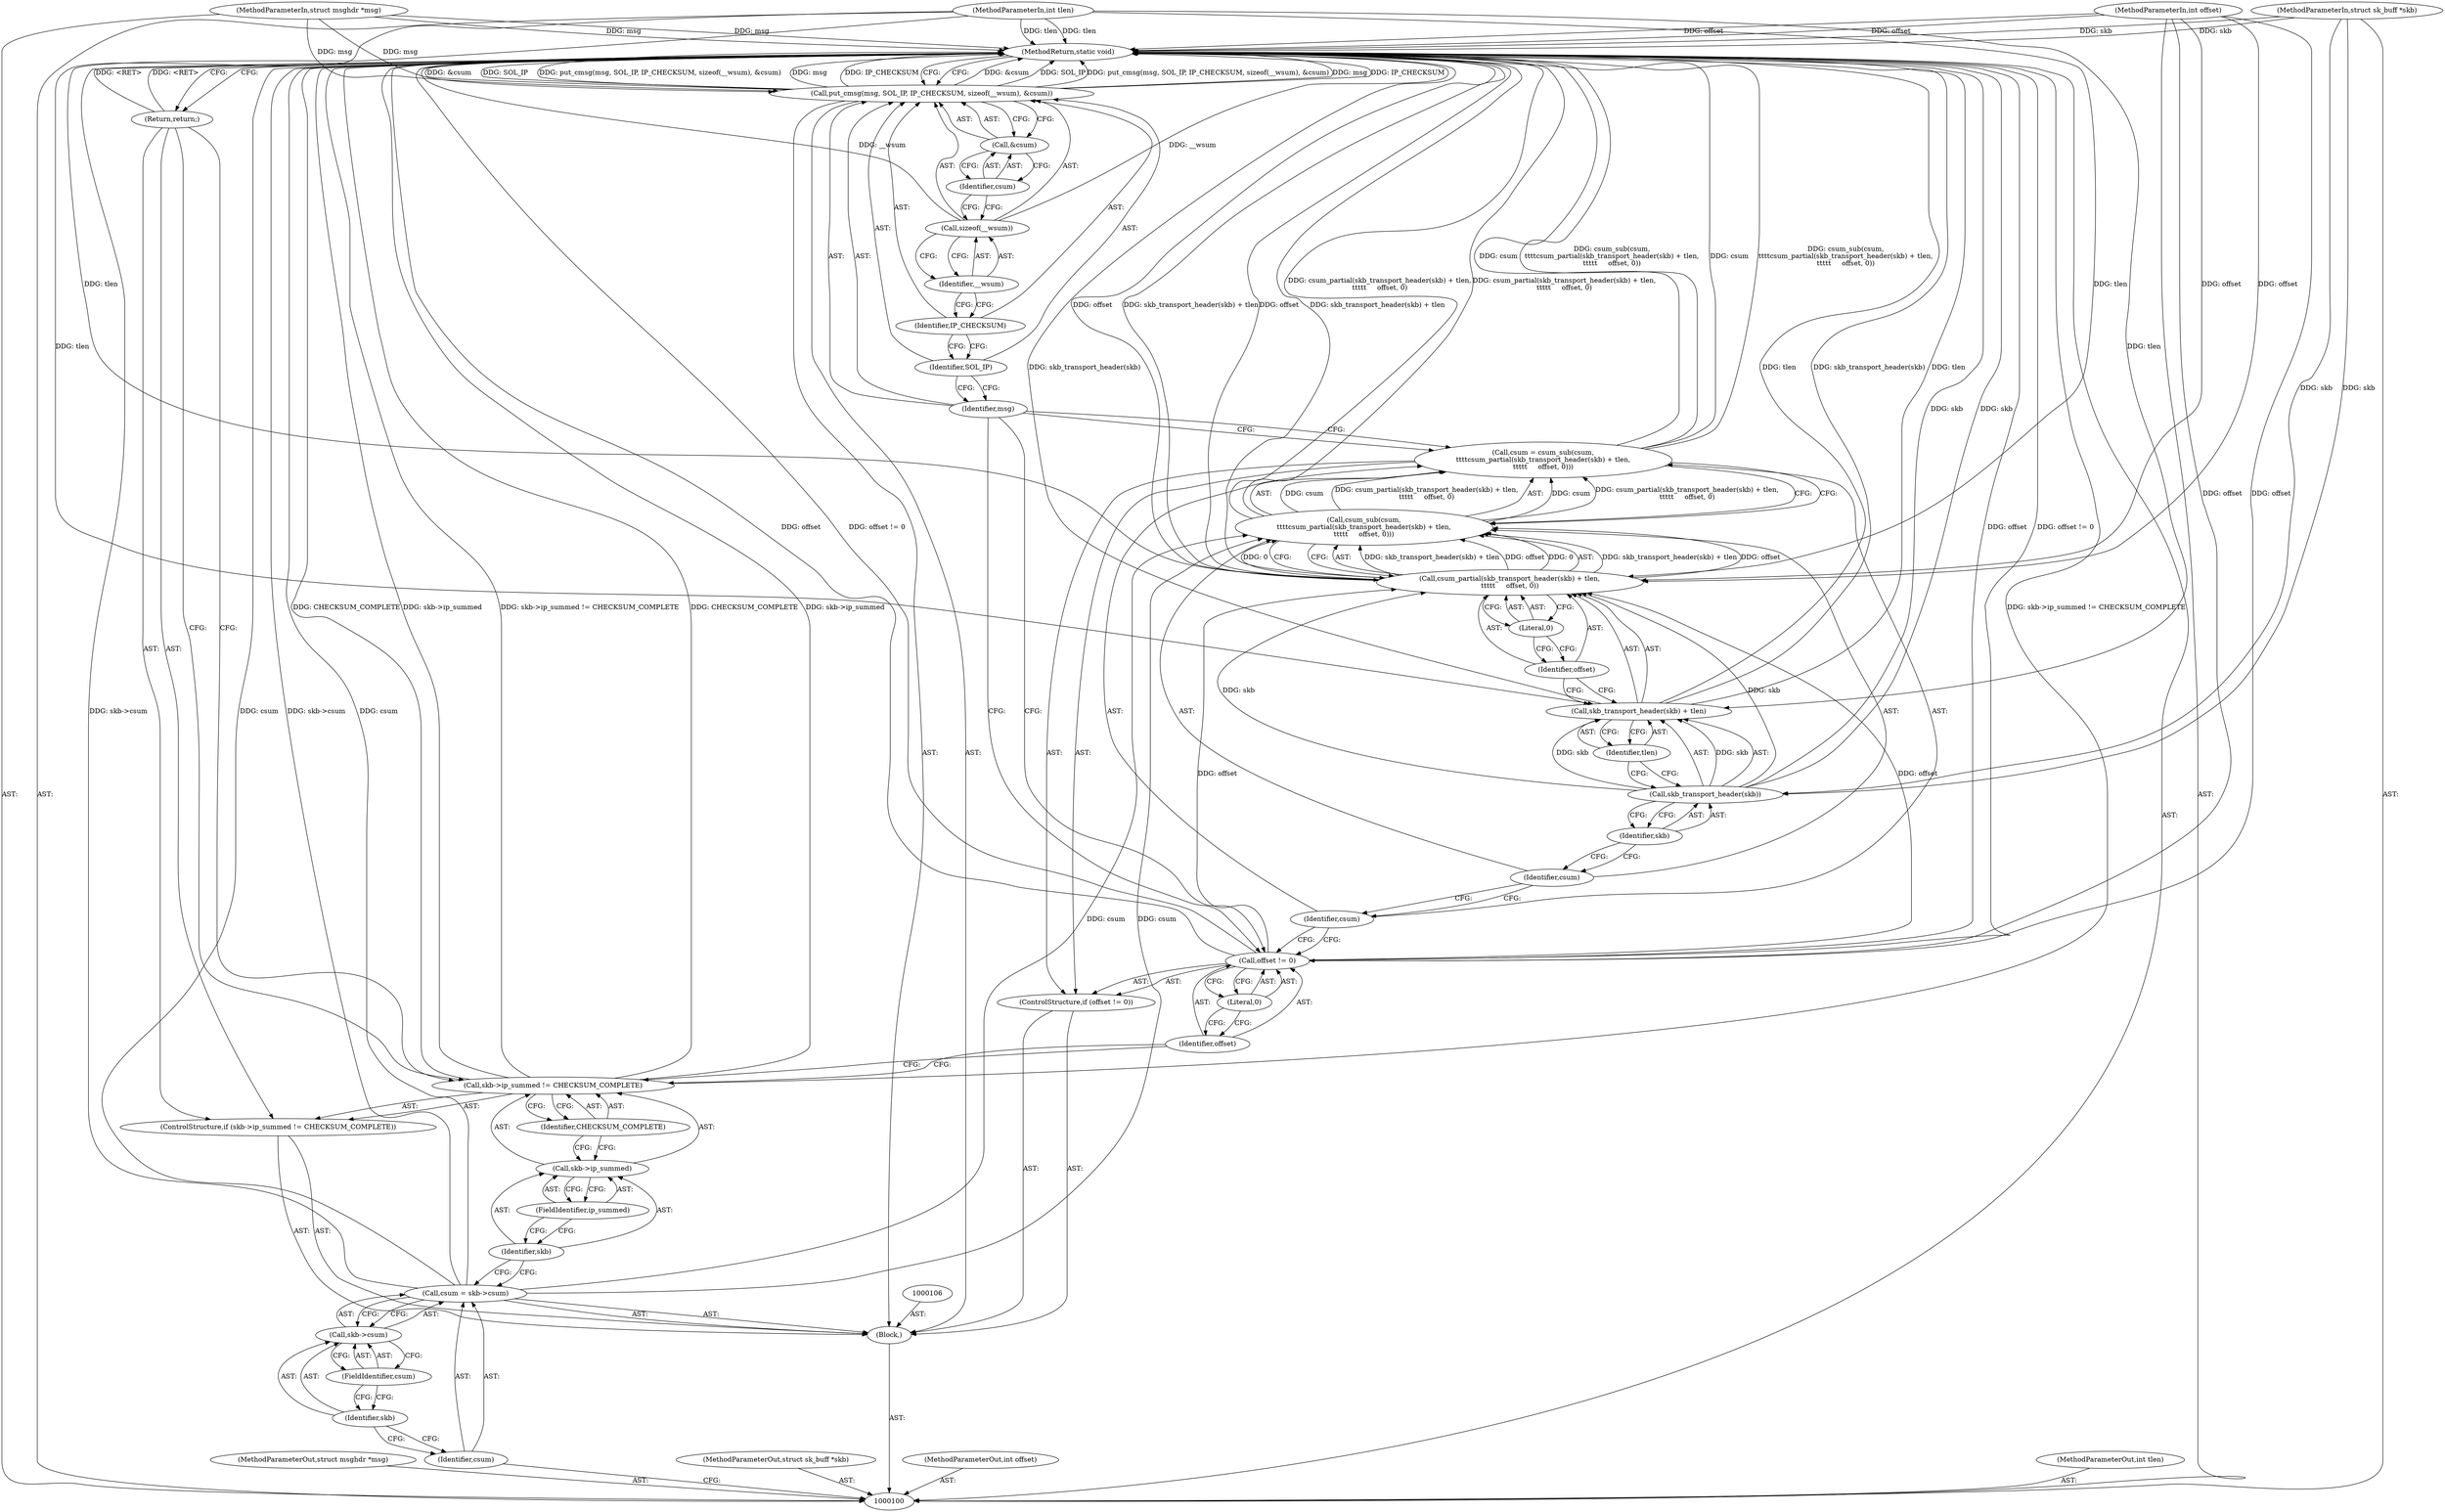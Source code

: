 digraph "1_linux_ca4ef4574f1ee5252e2cd365f8f5d5bafd048f32" {
"1000142" [label="(MethodReturn,static void)"];
"1000101" [label="(MethodParameterIn,struct msghdr *msg)"];
"1000202" [label="(MethodParameterOut,struct msghdr *msg)"];
"1000102" [label="(MethodParameterIn,struct sk_buff *skb)"];
"1000203" [label="(MethodParameterOut,struct sk_buff *skb)"];
"1000126" [label="(Identifier,csum)"];
"1000123" [label="(Call,csum = csum_sub(csum,\n\t\t\t\tcsum_partial(skb_transport_header(skb) + tlen,\n\t\t\t\t\t     offset, 0)))"];
"1000124" [label="(Identifier,csum)"];
"1000125" [label="(Call,csum_sub(csum,\n\t\t\t\tcsum_partial(skb_transport_header(skb) + tlen,\n\t\t\t\t\t     offset, 0)))"];
"1000128" [label="(Call,skb_transport_header(skb) + tlen)"];
"1000129" [label="(Call,skb_transport_header(skb))"];
"1000130" [label="(Identifier,skb)"];
"1000127" [label="(Call,csum_partial(skb_transport_header(skb) + tlen,\n\t\t\t\t\t     offset, 0))"];
"1000131" [label="(Identifier,tlen)"];
"1000132" [label="(Identifier,offset)"];
"1000133" [label="(Literal,0)"];
"1000135" [label="(Identifier,msg)"];
"1000136" [label="(Identifier,SOL_IP)"];
"1000134" [label="(Call,put_cmsg(msg, SOL_IP, IP_CHECKSUM, sizeof(__wsum), &csum))"];
"1000137" [label="(Identifier,IP_CHECKSUM)"];
"1000138" [label="(Call,sizeof(__wsum))"];
"1000139" [label="(Identifier,__wsum)"];
"1000140" [label="(Call,&csum)"];
"1000141" [label="(Identifier,csum)"];
"1000104" [label="(MethodParameterIn,int offset)"];
"1000205" [label="(MethodParameterOut,int offset)"];
"1000103" [label="(MethodParameterIn,int tlen)"];
"1000204" [label="(MethodParameterOut,int tlen)"];
"1000105" [label="(Block,)"];
"1000109" [label="(Call,skb->csum)"];
"1000110" [label="(Identifier,skb)"];
"1000111" [label="(FieldIdentifier,csum)"];
"1000107" [label="(Call,csum = skb->csum)"];
"1000108" [label="(Identifier,csum)"];
"1000116" [label="(FieldIdentifier,ip_summed)"];
"1000112" [label="(ControlStructure,if (skb->ip_summed != CHECKSUM_COMPLETE))"];
"1000117" [label="(Identifier,CHECKSUM_COMPLETE)"];
"1000113" [label="(Call,skb->ip_summed != CHECKSUM_COMPLETE)"];
"1000114" [label="(Call,skb->ip_summed)"];
"1000115" [label="(Identifier,skb)"];
"1000118" [label="(Return,return;)"];
"1000119" [label="(ControlStructure,if (offset != 0))"];
"1000122" [label="(Literal,0)"];
"1000120" [label="(Call,offset != 0)"];
"1000121" [label="(Identifier,offset)"];
"1000142" -> "1000100"  [label="AST: "];
"1000142" -> "1000118"  [label="CFG: "];
"1000142" -> "1000134"  [label="CFG: "];
"1000113" -> "1000142"  [label="DDG: CHECKSUM_COMPLETE"];
"1000113" -> "1000142"  [label="DDG: skb->ip_summed"];
"1000113" -> "1000142"  [label="DDG: skb->ip_summed != CHECKSUM_COMPLETE"];
"1000129" -> "1000142"  [label="DDG: skb"];
"1000123" -> "1000142"  [label="DDG: csum_sub(csum,\n\t\t\t\tcsum_partial(skb_transport_header(skb) + tlen,\n\t\t\t\t\t     offset, 0))"];
"1000123" -> "1000142"  [label="DDG: csum"];
"1000107" -> "1000142"  [label="DDG: csum"];
"1000107" -> "1000142"  [label="DDG: skb->csum"];
"1000104" -> "1000142"  [label="DDG: offset"];
"1000134" -> "1000142"  [label="DDG: &csum"];
"1000134" -> "1000142"  [label="DDG: SOL_IP"];
"1000134" -> "1000142"  [label="DDG: put_cmsg(msg, SOL_IP, IP_CHECKSUM, sizeof(__wsum), &csum)"];
"1000134" -> "1000142"  [label="DDG: msg"];
"1000134" -> "1000142"  [label="DDG: IP_CHECKSUM"];
"1000120" -> "1000142"  [label="DDG: offset"];
"1000120" -> "1000142"  [label="DDG: offset != 0"];
"1000125" -> "1000142"  [label="DDG: csum_partial(skb_transport_header(skb) + tlen,\n\t\t\t\t\t     offset, 0)"];
"1000102" -> "1000142"  [label="DDG: skb"];
"1000127" -> "1000142"  [label="DDG: offset"];
"1000127" -> "1000142"  [label="DDG: skb_transport_header(skb) + tlen"];
"1000138" -> "1000142"  [label="DDG: __wsum"];
"1000128" -> "1000142"  [label="DDG: skb_transport_header(skb)"];
"1000128" -> "1000142"  [label="DDG: tlen"];
"1000103" -> "1000142"  [label="DDG: tlen"];
"1000101" -> "1000142"  [label="DDG: msg"];
"1000118" -> "1000142"  [label="DDG: <RET>"];
"1000101" -> "1000100"  [label="AST: "];
"1000101" -> "1000142"  [label="DDG: msg"];
"1000101" -> "1000134"  [label="DDG: msg"];
"1000202" -> "1000100"  [label="AST: "];
"1000102" -> "1000100"  [label="AST: "];
"1000102" -> "1000142"  [label="DDG: skb"];
"1000102" -> "1000129"  [label="DDG: skb"];
"1000203" -> "1000100"  [label="AST: "];
"1000126" -> "1000125"  [label="AST: "];
"1000126" -> "1000124"  [label="CFG: "];
"1000130" -> "1000126"  [label="CFG: "];
"1000123" -> "1000119"  [label="AST: "];
"1000123" -> "1000125"  [label="CFG: "];
"1000124" -> "1000123"  [label="AST: "];
"1000125" -> "1000123"  [label="AST: "];
"1000135" -> "1000123"  [label="CFG: "];
"1000123" -> "1000142"  [label="DDG: csum_sub(csum,\n\t\t\t\tcsum_partial(skb_transport_header(skb) + tlen,\n\t\t\t\t\t     offset, 0))"];
"1000123" -> "1000142"  [label="DDG: csum"];
"1000125" -> "1000123"  [label="DDG: csum"];
"1000125" -> "1000123"  [label="DDG: csum_partial(skb_transport_header(skb) + tlen,\n\t\t\t\t\t     offset, 0)"];
"1000124" -> "1000123"  [label="AST: "];
"1000124" -> "1000120"  [label="CFG: "];
"1000126" -> "1000124"  [label="CFG: "];
"1000125" -> "1000123"  [label="AST: "];
"1000125" -> "1000127"  [label="CFG: "];
"1000126" -> "1000125"  [label="AST: "];
"1000127" -> "1000125"  [label="AST: "];
"1000123" -> "1000125"  [label="CFG: "];
"1000125" -> "1000142"  [label="DDG: csum_partial(skb_transport_header(skb) + tlen,\n\t\t\t\t\t     offset, 0)"];
"1000125" -> "1000123"  [label="DDG: csum"];
"1000125" -> "1000123"  [label="DDG: csum_partial(skb_transport_header(skb) + tlen,\n\t\t\t\t\t     offset, 0)"];
"1000107" -> "1000125"  [label="DDG: csum"];
"1000127" -> "1000125"  [label="DDG: skb_transport_header(skb) + tlen"];
"1000127" -> "1000125"  [label="DDG: offset"];
"1000127" -> "1000125"  [label="DDG: 0"];
"1000128" -> "1000127"  [label="AST: "];
"1000128" -> "1000131"  [label="CFG: "];
"1000129" -> "1000128"  [label="AST: "];
"1000131" -> "1000128"  [label="AST: "];
"1000132" -> "1000128"  [label="CFG: "];
"1000128" -> "1000142"  [label="DDG: skb_transport_header(skb)"];
"1000128" -> "1000142"  [label="DDG: tlen"];
"1000129" -> "1000128"  [label="DDG: skb"];
"1000103" -> "1000128"  [label="DDG: tlen"];
"1000129" -> "1000128"  [label="AST: "];
"1000129" -> "1000130"  [label="CFG: "];
"1000130" -> "1000129"  [label="AST: "];
"1000131" -> "1000129"  [label="CFG: "];
"1000129" -> "1000142"  [label="DDG: skb"];
"1000129" -> "1000127"  [label="DDG: skb"];
"1000129" -> "1000128"  [label="DDG: skb"];
"1000102" -> "1000129"  [label="DDG: skb"];
"1000130" -> "1000129"  [label="AST: "];
"1000130" -> "1000126"  [label="CFG: "];
"1000129" -> "1000130"  [label="CFG: "];
"1000127" -> "1000125"  [label="AST: "];
"1000127" -> "1000133"  [label="CFG: "];
"1000128" -> "1000127"  [label="AST: "];
"1000132" -> "1000127"  [label="AST: "];
"1000133" -> "1000127"  [label="AST: "];
"1000125" -> "1000127"  [label="CFG: "];
"1000127" -> "1000142"  [label="DDG: offset"];
"1000127" -> "1000142"  [label="DDG: skb_transport_header(skb) + tlen"];
"1000127" -> "1000125"  [label="DDG: skb_transport_header(skb) + tlen"];
"1000127" -> "1000125"  [label="DDG: offset"];
"1000127" -> "1000125"  [label="DDG: 0"];
"1000129" -> "1000127"  [label="DDG: skb"];
"1000103" -> "1000127"  [label="DDG: tlen"];
"1000120" -> "1000127"  [label="DDG: offset"];
"1000104" -> "1000127"  [label="DDG: offset"];
"1000131" -> "1000128"  [label="AST: "];
"1000131" -> "1000129"  [label="CFG: "];
"1000128" -> "1000131"  [label="CFG: "];
"1000132" -> "1000127"  [label="AST: "];
"1000132" -> "1000128"  [label="CFG: "];
"1000133" -> "1000132"  [label="CFG: "];
"1000133" -> "1000127"  [label="AST: "];
"1000133" -> "1000132"  [label="CFG: "];
"1000127" -> "1000133"  [label="CFG: "];
"1000135" -> "1000134"  [label="AST: "];
"1000135" -> "1000123"  [label="CFG: "];
"1000135" -> "1000120"  [label="CFG: "];
"1000136" -> "1000135"  [label="CFG: "];
"1000136" -> "1000134"  [label="AST: "];
"1000136" -> "1000135"  [label="CFG: "];
"1000137" -> "1000136"  [label="CFG: "];
"1000134" -> "1000105"  [label="AST: "];
"1000134" -> "1000140"  [label="CFG: "];
"1000135" -> "1000134"  [label="AST: "];
"1000136" -> "1000134"  [label="AST: "];
"1000137" -> "1000134"  [label="AST: "];
"1000138" -> "1000134"  [label="AST: "];
"1000140" -> "1000134"  [label="AST: "];
"1000142" -> "1000134"  [label="CFG: "];
"1000134" -> "1000142"  [label="DDG: &csum"];
"1000134" -> "1000142"  [label="DDG: SOL_IP"];
"1000134" -> "1000142"  [label="DDG: put_cmsg(msg, SOL_IP, IP_CHECKSUM, sizeof(__wsum), &csum)"];
"1000134" -> "1000142"  [label="DDG: msg"];
"1000134" -> "1000142"  [label="DDG: IP_CHECKSUM"];
"1000101" -> "1000134"  [label="DDG: msg"];
"1000137" -> "1000134"  [label="AST: "];
"1000137" -> "1000136"  [label="CFG: "];
"1000139" -> "1000137"  [label="CFG: "];
"1000138" -> "1000134"  [label="AST: "];
"1000138" -> "1000139"  [label="CFG: "];
"1000139" -> "1000138"  [label="AST: "];
"1000141" -> "1000138"  [label="CFG: "];
"1000138" -> "1000142"  [label="DDG: __wsum"];
"1000139" -> "1000138"  [label="AST: "];
"1000139" -> "1000137"  [label="CFG: "];
"1000138" -> "1000139"  [label="CFG: "];
"1000140" -> "1000134"  [label="AST: "];
"1000140" -> "1000141"  [label="CFG: "];
"1000141" -> "1000140"  [label="AST: "];
"1000134" -> "1000140"  [label="CFG: "];
"1000141" -> "1000140"  [label="AST: "];
"1000141" -> "1000138"  [label="CFG: "];
"1000140" -> "1000141"  [label="CFG: "];
"1000104" -> "1000100"  [label="AST: "];
"1000104" -> "1000142"  [label="DDG: offset"];
"1000104" -> "1000120"  [label="DDG: offset"];
"1000104" -> "1000127"  [label="DDG: offset"];
"1000205" -> "1000100"  [label="AST: "];
"1000103" -> "1000100"  [label="AST: "];
"1000103" -> "1000142"  [label="DDG: tlen"];
"1000103" -> "1000127"  [label="DDG: tlen"];
"1000103" -> "1000128"  [label="DDG: tlen"];
"1000204" -> "1000100"  [label="AST: "];
"1000105" -> "1000100"  [label="AST: "];
"1000106" -> "1000105"  [label="AST: "];
"1000107" -> "1000105"  [label="AST: "];
"1000112" -> "1000105"  [label="AST: "];
"1000119" -> "1000105"  [label="AST: "];
"1000134" -> "1000105"  [label="AST: "];
"1000109" -> "1000107"  [label="AST: "];
"1000109" -> "1000111"  [label="CFG: "];
"1000110" -> "1000109"  [label="AST: "];
"1000111" -> "1000109"  [label="AST: "];
"1000107" -> "1000109"  [label="CFG: "];
"1000110" -> "1000109"  [label="AST: "];
"1000110" -> "1000108"  [label="CFG: "];
"1000111" -> "1000110"  [label="CFG: "];
"1000111" -> "1000109"  [label="AST: "];
"1000111" -> "1000110"  [label="CFG: "];
"1000109" -> "1000111"  [label="CFG: "];
"1000107" -> "1000105"  [label="AST: "];
"1000107" -> "1000109"  [label="CFG: "];
"1000108" -> "1000107"  [label="AST: "];
"1000109" -> "1000107"  [label="AST: "];
"1000115" -> "1000107"  [label="CFG: "];
"1000107" -> "1000142"  [label="DDG: csum"];
"1000107" -> "1000142"  [label="DDG: skb->csum"];
"1000107" -> "1000125"  [label="DDG: csum"];
"1000108" -> "1000107"  [label="AST: "];
"1000108" -> "1000100"  [label="CFG: "];
"1000110" -> "1000108"  [label="CFG: "];
"1000116" -> "1000114"  [label="AST: "];
"1000116" -> "1000115"  [label="CFG: "];
"1000114" -> "1000116"  [label="CFG: "];
"1000112" -> "1000105"  [label="AST: "];
"1000113" -> "1000112"  [label="AST: "];
"1000118" -> "1000112"  [label="AST: "];
"1000117" -> "1000113"  [label="AST: "];
"1000117" -> "1000114"  [label="CFG: "];
"1000113" -> "1000117"  [label="CFG: "];
"1000113" -> "1000112"  [label="AST: "];
"1000113" -> "1000117"  [label="CFG: "];
"1000114" -> "1000113"  [label="AST: "];
"1000117" -> "1000113"  [label="AST: "];
"1000118" -> "1000113"  [label="CFG: "];
"1000121" -> "1000113"  [label="CFG: "];
"1000113" -> "1000142"  [label="DDG: CHECKSUM_COMPLETE"];
"1000113" -> "1000142"  [label="DDG: skb->ip_summed"];
"1000113" -> "1000142"  [label="DDG: skb->ip_summed != CHECKSUM_COMPLETE"];
"1000114" -> "1000113"  [label="AST: "];
"1000114" -> "1000116"  [label="CFG: "];
"1000115" -> "1000114"  [label="AST: "];
"1000116" -> "1000114"  [label="AST: "];
"1000117" -> "1000114"  [label="CFG: "];
"1000115" -> "1000114"  [label="AST: "];
"1000115" -> "1000107"  [label="CFG: "];
"1000116" -> "1000115"  [label="CFG: "];
"1000118" -> "1000112"  [label="AST: "];
"1000118" -> "1000113"  [label="CFG: "];
"1000142" -> "1000118"  [label="CFG: "];
"1000118" -> "1000142"  [label="DDG: <RET>"];
"1000119" -> "1000105"  [label="AST: "];
"1000120" -> "1000119"  [label="AST: "];
"1000123" -> "1000119"  [label="AST: "];
"1000122" -> "1000120"  [label="AST: "];
"1000122" -> "1000121"  [label="CFG: "];
"1000120" -> "1000122"  [label="CFG: "];
"1000120" -> "1000119"  [label="AST: "];
"1000120" -> "1000122"  [label="CFG: "];
"1000121" -> "1000120"  [label="AST: "];
"1000122" -> "1000120"  [label="AST: "];
"1000124" -> "1000120"  [label="CFG: "];
"1000135" -> "1000120"  [label="CFG: "];
"1000120" -> "1000142"  [label="DDG: offset"];
"1000120" -> "1000142"  [label="DDG: offset != 0"];
"1000104" -> "1000120"  [label="DDG: offset"];
"1000120" -> "1000127"  [label="DDG: offset"];
"1000121" -> "1000120"  [label="AST: "];
"1000121" -> "1000113"  [label="CFG: "];
"1000122" -> "1000121"  [label="CFG: "];
}
